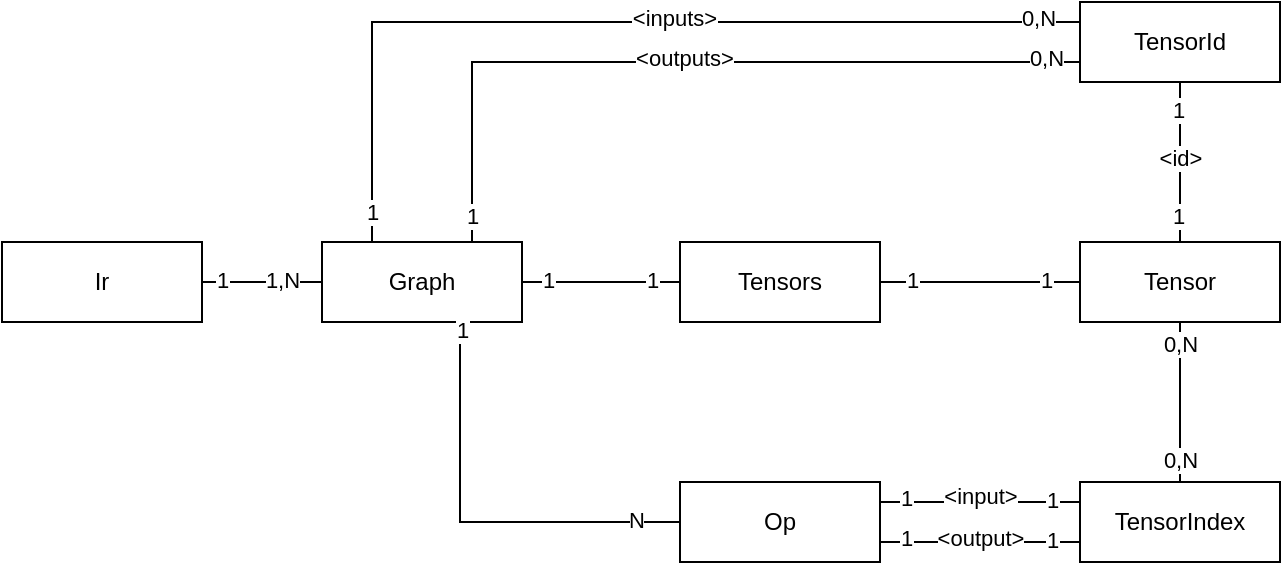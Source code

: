 <mxfile version="14.6.11" type="device"><diagram id="JXsx2QNV_uxpvzq3w8VV" name="Page-1"><mxGraphModel dx="1298" dy="741" grid="1" gridSize="10" guides="1" tooltips="1" connect="1" arrows="1" fold="1" page="1" pageScale="1" pageWidth="827" pageHeight="1169" math="0" shadow="0"><root><mxCell id="0"/><mxCell id="1" parent="0"/><mxCell id="sHv5Ow-csmQrWtedxA_8-15" style="edgeStyle=none;rounded=0;orthogonalLoop=1;jettySize=auto;html=1;exitX=1;exitY=0.5;exitDx=0;exitDy=0;entryX=0;entryY=0.5;entryDx=0;entryDy=0;endArrow=none;endFill=0;" edge="1" parent="1" source="sHv5Ow-csmQrWtedxA_8-1" target="sHv5Ow-csmQrWtedxA_8-4"><mxGeometry relative="1" as="geometry"/></mxCell><mxCell id="sHv5Ow-csmQrWtedxA_8-16" value="1" style="edgeLabel;html=1;align=center;verticalAlign=middle;resizable=0;points=[];" vertex="1" connectable="0" parent="sHv5Ow-csmQrWtedxA_8-15"><mxGeometry x="-0.675" y="1" relative="1" as="geometry"><mxPoint as="offset"/></mxGeometry></mxCell><mxCell id="sHv5Ow-csmQrWtedxA_8-17" value="1,N" style="edgeLabel;html=1;align=center;verticalAlign=middle;resizable=0;points=[];" vertex="1" connectable="0" parent="sHv5Ow-csmQrWtedxA_8-15"><mxGeometry x="0.65" y="1" relative="1" as="geometry"><mxPoint x="-10" as="offset"/></mxGeometry></mxCell><mxCell id="sHv5Ow-csmQrWtedxA_8-1" value="Ir" style="whiteSpace=wrap;html=1;align=center;" vertex="1" parent="1"><mxGeometry x="61" y="520" width="100" height="40" as="geometry"/></mxCell><mxCell id="sHv5Ow-csmQrWtedxA_8-53" style="edgeStyle=orthogonalEdgeStyle;rounded=0;orthogonalLoop=1;jettySize=auto;html=1;exitX=0.25;exitY=0;exitDx=0;exitDy=0;entryX=0;entryY=0.25;entryDx=0;entryDy=0;endArrow=none;endFill=0;" edge="1" parent="1" source="sHv5Ow-csmQrWtedxA_8-4" target="sHv5Ow-csmQrWtedxA_8-49"><mxGeometry relative="1" as="geometry"/></mxCell><mxCell id="sHv5Ow-csmQrWtedxA_8-55" value="&amp;lt;inputs&amp;gt;" style="edgeLabel;html=1;align=center;verticalAlign=middle;resizable=0;points=[];" vertex="1" connectable="0" parent="sHv5Ow-csmQrWtedxA_8-53"><mxGeometry x="0.124" y="2" relative="1" as="geometry"><mxPoint as="offset"/></mxGeometry></mxCell><mxCell id="sHv5Ow-csmQrWtedxA_8-56" value="0,N" style="edgeLabel;html=1;align=center;verticalAlign=middle;resizable=0;points=[];" vertex="1" connectable="0" parent="sHv5Ow-csmQrWtedxA_8-53"><mxGeometry x="0.883" y="2" relative="1" as="geometry"><mxPoint x="6" as="offset"/></mxGeometry></mxCell><mxCell id="sHv5Ow-csmQrWtedxA_8-57" value="1" style="edgeLabel;html=1;align=center;verticalAlign=middle;resizable=0;points=[];" vertex="1" connectable="0" parent="sHv5Ow-csmQrWtedxA_8-53"><mxGeometry x="-0.933" relative="1" as="geometry"><mxPoint as="offset"/></mxGeometry></mxCell><mxCell id="sHv5Ow-csmQrWtedxA_8-4" value="Graph" style="whiteSpace=wrap;html=1;align=center;" vertex="1" parent="1"><mxGeometry x="221" y="520" width="100" height="40" as="geometry"/></mxCell><mxCell id="sHv5Ow-csmQrWtedxA_8-29" style="edgeStyle=orthogonalEdgeStyle;rounded=0;orthogonalLoop=1;jettySize=auto;html=1;endArrow=none;endFill=0;" edge="1" parent="1"><mxGeometry relative="1" as="geometry"><mxPoint x="400" y="660" as="targetPoint"/><mxPoint x="400" y="660" as="sourcePoint"/></mxGeometry></mxCell><mxCell id="sHv5Ow-csmQrWtedxA_8-33" style="edgeStyle=none;rounded=0;orthogonalLoop=1;jettySize=auto;html=1;exitX=1;exitY=0.75;exitDx=0;exitDy=0;entryX=0;entryY=0.75;entryDx=0;entryDy=0;endArrow=none;endFill=0;" edge="1" parent="1" source="sHv5Ow-csmQrWtedxA_8-7" target="sHv5Ow-csmQrWtedxA_8-31"><mxGeometry relative="1" as="geometry"/></mxCell><mxCell id="sHv5Ow-csmQrWtedxA_8-34" value="1" style="edgeLabel;html=1;align=center;verticalAlign=middle;resizable=0;points=[];" vertex="1" connectable="0" parent="sHv5Ow-csmQrWtedxA_8-33"><mxGeometry x="0.72" y="1" relative="1" as="geometry"><mxPoint as="offset"/></mxGeometry></mxCell><mxCell id="sHv5Ow-csmQrWtedxA_8-37" value="1" style="edgeLabel;html=1;align=center;verticalAlign=middle;resizable=0;points=[];" vertex="1" connectable="0" parent="sHv5Ow-csmQrWtedxA_8-33"><mxGeometry x="-0.74" y="2" relative="1" as="geometry"><mxPoint as="offset"/></mxGeometry></mxCell><mxCell id="sHv5Ow-csmQrWtedxA_8-42" value="&amp;lt;output&amp;gt;" style="edgeLabel;html=1;align=center;verticalAlign=middle;resizable=0;points=[];" vertex="1" connectable="0" parent="sHv5Ow-csmQrWtedxA_8-33"><mxGeometry x="0.08" y="2" relative="1" as="geometry"><mxPoint x="-4" as="offset"/></mxGeometry></mxCell><mxCell id="sHv5Ow-csmQrWtedxA_8-7" value="Op" style="whiteSpace=wrap;html=1;align=center;" vertex="1" parent="1"><mxGeometry x="400" y="640" width="100" height="40" as="geometry"/></mxCell><mxCell id="sHv5Ow-csmQrWtedxA_8-14" value="Tensors" style="whiteSpace=wrap;html=1;align=center;" vertex="1" parent="1"><mxGeometry x="400" y="520" width="100" height="40" as="geometry"/></mxCell><mxCell id="sHv5Ow-csmQrWtedxA_8-18" style="edgeStyle=none;rounded=0;orthogonalLoop=1;jettySize=auto;html=1;exitX=1;exitY=0.5;exitDx=0;exitDy=0;entryX=0;entryY=0.5;entryDx=0;entryDy=0;endArrow=none;endFill=0;" edge="1" parent="1" source="sHv5Ow-csmQrWtedxA_8-4" target="sHv5Ow-csmQrWtedxA_8-14"><mxGeometry relative="1" as="geometry"><mxPoint x="190" y="550" as="sourcePoint"/><mxPoint x="270" y="550" as="targetPoint"/><Array as="points"/></mxGeometry></mxCell><mxCell id="sHv5Ow-csmQrWtedxA_8-19" value="1" style="edgeLabel;html=1;align=center;verticalAlign=middle;resizable=0;points=[];" vertex="1" connectable="0" parent="sHv5Ow-csmQrWtedxA_8-18"><mxGeometry x="-0.675" y="1" relative="1" as="geometry"><mxPoint as="offset"/></mxGeometry></mxCell><mxCell id="sHv5Ow-csmQrWtedxA_8-20" value="1" style="edgeLabel;html=1;align=center;verticalAlign=middle;resizable=0;points=[];" vertex="1" connectable="0" parent="sHv5Ow-csmQrWtedxA_8-18"><mxGeometry x="0.65" y="1" relative="1" as="geometry"><mxPoint as="offset"/></mxGeometry></mxCell><mxCell id="sHv5Ow-csmQrWtedxA_8-21" style="edgeStyle=orthogonalEdgeStyle;rounded=0;orthogonalLoop=1;jettySize=auto;html=1;entryX=0;entryY=0.5;entryDx=0;entryDy=0;endArrow=none;endFill=0;exitX=0.5;exitY=1;exitDx=0;exitDy=0;" edge="1" parent="1" source="sHv5Ow-csmQrWtedxA_8-4" target="sHv5Ow-csmQrWtedxA_8-7"><mxGeometry relative="1" as="geometry"><mxPoint x="310" y="560" as="sourcePoint"/><mxPoint x="460" y="550" as="targetPoint"/><Array as="points"><mxPoint x="290" y="660"/></Array></mxGeometry></mxCell><mxCell id="sHv5Ow-csmQrWtedxA_8-22" value="1" style="edgeLabel;html=1;align=center;verticalAlign=middle;resizable=0;points=[];" vertex="1" connectable="0" parent="sHv5Ow-csmQrWtedxA_8-21"><mxGeometry x="-0.675" y="1" relative="1" as="geometry"><mxPoint y="-14" as="offset"/></mxGeometry></mxCell><mxCell id="sHv5Ow-csmQrWtedxA_8-23" value="N" style="edgeLabel;html=1;align=center;verticalAlign=middle;resizable=0;points=[];" vertex="1" connectable="0" parent="sHv5Ow-csmQrWtedxA_8-21"><mxGeometry x="0.65" y="1" relative="1" as="geometry"><mxPoint x="18" as="offset"/></mxGeometry></mxCell><mxCell id="sHv5Ow-csmQrWtedxA_8-24" style="edgeStyle=none;rounded=0;orthogonalLoop=1;jettySize=auto;html=1;entryX=0.5;entryY=1;entryDx=0;entryDy=0;endArrow=none;endFill=0;" edge="1" parent="1" source="sHv5Ow-csmQrWtedxA_8-4" target="sHv5Ow-csmQrWtedxA_8-4"><mxGeometry relative="1" as="geometry"/></mxCell><mxCell id="sHv5Ow-csmQrWtedxA_8-25" value="Tensor" style="whiteSpace=wrap;html=1;align=center;" vertex="1" parent="1"><mxGeometry x="600" y="520" width="100" height="40" as="geometry"/></mxCell><mxCell id="sHv5Ow-csmQrWtedxA_8-26" style="edgeStyle=none;rounded=0;orthogonalLoop=1;jettySize=auto;html=1;entryX=0;entryY=0.5;entryDx=0;entryDy=0;endArrow=none;endFill=0;exitX=1;exitY=0.5;exitDx=0;exitDy=0;" edge="1" parent="1" source="sHv5Ow-csmQrWtedxA_8-14" target="sHv5Ow-csmQrWtedxA_8-25"><mxGeometry relative="1" as="geometry"><mxPoint x="550" y="540" as="sourcePoint"/><mxPoint x="460" y="550" as="targetPoint"/><Array as="points"/></mxGeometry></mxCell><mxCell id="sHv5Ow-csmQrWtedxA_8-27" value="1" style="edgeLabel;html=1;align=center;verticalAlign=middle;resizable=0;points=[];" vertex="1" connectable="0" parent="sHv5Ow-csmQrWtedxA_8-26"><mxGeometry x="-0.675" y="1" relative="1" as="geometry"><mxPoint as="offset"/></mxGeometry></mxCell><mxCell id="sHv5Ow-csmQrWtedxA_8-28" value="1" style="edgeLabel;html=1;align=center;verticalAlign=middle;resizable=0;points=[];" vertex="1" connectable="0" parent="sHv5Ow-csmQrWtedxA_8-26"><mxGeometry x="0.65" y="1" relative="1" as="geometry"><mxPoint as="offset"/></mxGeometry></mxCell><mxCell id="sHv5Ow-csmQrWtedxA_8-43" style="edgeStyle=none;rounded=0;orthogonalLoop=1;jettySize=auto;html=1;exitX=0.5;exitY=0;exitDx=0;exitDy=0;entryX=0.5;entryY=1;entryDx=0;entryDy=0;endArrow=none;endFill=0;" edge="1" parent="1" source="sHv5Ow-csmQrWtedxA_8-31" target="sHv5Ow-csmQrWtedxA_8-25"><mxGeometry relative="1" as="geometry"/></mxCell><mxCell id="sHv5Ow-csmQrWtedxA_8-44" value="0,N" style="edgeLabel;html=1;align=center;verticalAlign=middle;resizable=0;points=[];" vertex="1" connectable="0" parent="sHv5Ow-csmQrWtedxA_8-43"><mxGeometry x="-0.725" relative="1" as="geometry"><mxPoint as="offset"/></mxGeometry></mxCell><mxCell id="sHv5Ow-csmQrWtedxA_8-45" value="0,N" style="edgeLabel;html=1;align=center;verticalAlign=middle;resizable=0;points=[];" vertex="1" connectable="0" parent="sHv5Ow-csmQrWtedxA_8-43"><mxGeometry x="0.725" relative="1" as="geometry"><mxPoint as="offset"/></mxGeometry></mxCell><mxCell id="sHv5Ow-csmQrWtedxA_8-31" value="TensorIndex" style="whiteSpace=wrap;html=1;align=center;" vertex="1" parent="1"><mxGeometry x="600" y="640" width="100" height="40" as="geometry"/></mxCell><mxCell id="sHv5Ow-csmQrWtedxA_8-38" style="edgeStyle=none;rounded=0;orthogonalLoop=1;jettySize=auto;html=1;exitX=1;exitY=0.75;exitDx=0;exitDy=0;endArrow=none;endFill=0;" edge="1" parent="1"><mxGeometry relative="1" as="geometry"><mxPoint x="500" y="650" as="sourcePoint"/><mxPoint x="600" y="650" as="targetPoint"/></mxGeometry></mxCell><mxCell id="sHv5Ow-csmQrWtedxA_8-39" value="1" style="edgeLabel;html=1;align=center;verticalAlign=middle;resizable=0;points=[];" vertex="1" connectable="0" parent="sHv5Ow-csmQrWtedxA_8-38"><mxGeometry x="0.72" y="1" relative="1" as="geometry"><mxPoint as="offset"/></mxGeometry></mxCell><mxCell id="sHv5Ow-csmQrWtedxA_8-40" value="1" style="edgeLabel;html=1;align=center;verticalAlign=middle;resizable=0;points=[];" vertex="1" connectable="0" parent="sHv5Ow-csmQrWtedxA_8-38"><mxGeometry x="-0.74" y="2" relative="1" as="geometry"><mxPoint as="offset"/></mxGeometry></mxCell><mxCell id="sHv5Ow-csmQrWtedxA_8-41" value="&amp;lt;input&amp;gt;" style="edgeLabel;html=1;align=center;verticalAlign=middle;resizable=0;points=[];" vertex="1" connectable="0" parent="sHv5Ow-csmQrWtedxA_8-38"><mxGeometry x="-0.18" y="3" relative="1" as="geometry"><mxPoint x="9" as="offset"/></mxGeometry></mxCell><mxCell id="sHv5Ow-csmQrWtedxA_8-50" style="edgeStyle=none;rounded=0;orthogonalLoop=1;jettySize=auto;html=1;exitX=0.5;exitY=1;exitDx=0;exitDy=0;entryX=0.5;entryY=0;entryDx=0;entryDy=0;endArrow=none;endFill=0;" edge="1" parent="1" source="sHv5Ow-csmQrWtedxA_8-49" target="sHv5Ow-csmQrWtedxA_8-25"><mxGeometry relative="1" as="geometry"/></mxCell><mxCell id="sHv5Ow-csmQrWtedxA_8-51" value="1" style="edgeLabel;html=1;align=center;verticalAlign=middle;resizable=0;points=[];" vertex="1" connectable="0" parent="sHv5Ow-csmQrWtedxA_8-50"><mxGeometry x="-0.65" y="-1" relative="1" as="geometry"><mxPoint as="offset"/></mxGeometry></mxCell><mxCell id="sHv5Ow-csmQrWtedxA_8-52" value="1" style="edgeLabel;html=1;align=center;verticalAlign=middle;resizable=0;points=[];" vertex="1" connectable="0" parent="sHv5Ow-csmQrWtedxA_8-50"><mxGeometry x="0.675" y="-1" relative="1" as="geometry"><mxPoint as="offset"/></mxGeometry></mxCell><mxCell id="sHv5Ow-csmQrWtedxA_8-54" value="&amp;lt;id&amp;gt;" style="edgeLabel;html=1;align=center;verticalAlign=middle;resizable=0;points=[];" vertex="1" connectable="0" parent="sHv5Ow-csmQrWtedxA_8-50"><mxGeometry x="-0.05" relative="1" as="geometry"><mxPoint as="offset"/></mxGeometry></mxCell><mxCell id="sHv5Ow-csmQrWtedxA_8-49" value="TensorId" style="whiteSpace=wrap;html=1;align=center;" vertex="1" parent="1"><mxGeometry x="600" y="400" width="100" height="40" as="geometry"/></mxCell><mxCell id="sHv5Ow-csmQrWtedxA_8-58" style="edgeStyle=orthogonalEdgeStyle;rounded=0;orthogonalLoop=1;jettySize=auto;html=1;exitX=0.75;exitY=0;exitDx=0;exitDy=0;entryX=0;entryY=0.75;entryDx=0;entryDy=0;endArrow=none;endFill=0;" edge="1" parent="1" source="sHv5Ow-csmQrWtedxA_8-4" target="sHv5Ow-csmQrWtedxA_8-49"><mxGeometry relative="1" as="geometry"><mxPoint x="275" y="530" as="sourcePoint"/><mxPoint x="610" y="420" as="targetPoint"/></mxGeometry></mxCell><mxCell id="sHv5Ow-csmQrWtedxA_8-59" value="&amp;lt;outputs&amp;gt;" style="edgeLabel;html=1;align=center;verticalAlign=middle;resizable=0;points=[];" vertex="1" connectable="0" parent="sHv5Ow-csmQrWtedxA_8-58"><mxGeometry x="0.124" y="2" relative="1" as="geometry"><mxPoint x="-26" as="offset"/></mxGeometry></mxCell><mxCell id="sHv5Ow-csmQrWtedxA_8-60" value="0,N" style="edgeLabel;html=1;align=center;verticalAlign=middle;resizable=0;points=[];" vertex="1" connectable="0" parent="sHv5Ow-csmQrWtedxA_8-58"><mxGeometry x="0.883" y="2" relative="1" as="geometry"><mxPoint x="6" as="offset"/></mxGeometry></mxCell><mxCell id="sHv5Ow-csmQrWtedxA_8-61" value="1" style="edgeLabel;html=1;align=center;verticalAlign=middle;resizable=0;points=[];" vertex="1" connectable="0" parent="sHv5Ow-csmQrWtedxA_8-58"><mxGeometry x="-0.933" relative="1" as="geometry"><mxPoint as="offset"/></mxGeometry></mxCell></root></mxGraphModel></diagram></mxfile>